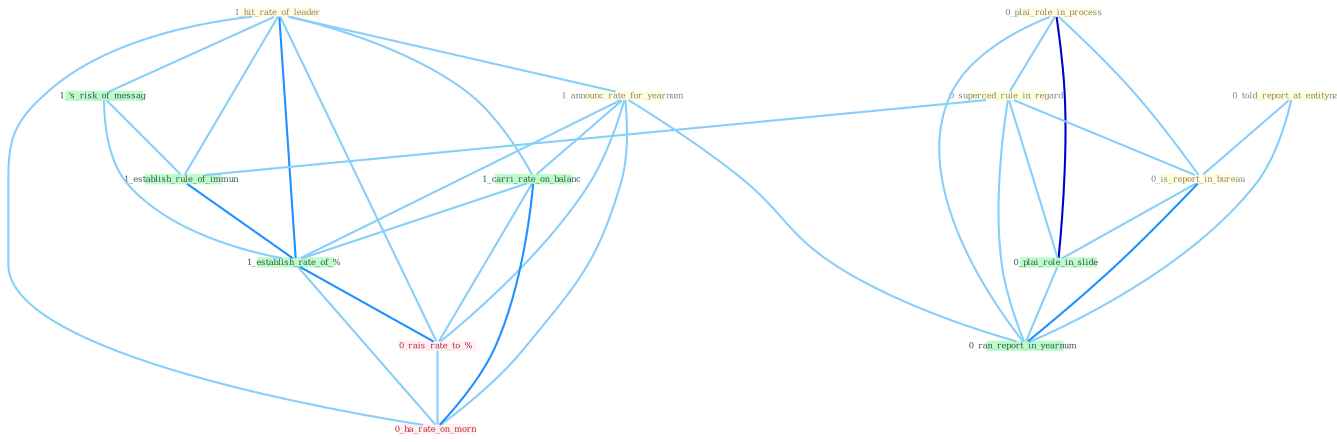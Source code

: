 Graph G{ 
    node
    [shape=polygon,style=filled,width=.5,height=.06,color="#BDFCC9",fixedsize=true,fontsize=4,
    fontcolor="#2f4f4f"];
    {node
    [color="#ffffe0", fontcolor="#8b7d6b"] "1_hit_rate_of_leader " "0_plai_role_in_process " "0_superced_rule_in_regard " "1_announc_rate_for_yearnum " "0_told_report_at_entitynam " "0_is_report_in_bureau "}
{node [color="#fff0f5", fontcolor="#b22222"] "0_rais_rate_to_% " "0_ha_rate_on_morn "}
edge [color="#B0E2FF"];

	"1_hit_rate_of_leader " -- "1_announc_rate_for_yearnum " [w="1", color="#87cefa" ];
	"1_hit_rate_of_leader " -- "1_carri_rate_on_balanc " [w="1", color="#87cefa" ];
	"1_hit_rate_of_leader " -- "1_'s_risk_of_messag " [w="1", color="#87cefa" ];
	"1_hit_rate_of_leader " -- "1_establish_rule_of_immun " [w="1", color="#87cefa" ];
	"1_hit_rate_of_leader " -- "1_establish_rate_of_% " [w="2", color="#1e90ff" , len=0.8];
	"1_hit_rate_of_leader " -- "0_rais_rate_to_% " [w="1", color="#87cefa" ];
	"1_hit_rate_of_leader " -- "0_ha_rate_on_morn " [w="1", color="#87cefa" ];
	"0_plai_role_in_process " -- "0_superced_rule_in_regard " [w="1", color="#87cefa" ];
	"0_plai_role_in_process " -- "0_is_report_in_bureau " [w="1", color="#87cefa" ];
	"0_plai_role_in_process " -- "0_plai_role_in_slide " [w="3", color="#0000cd" , len=0.6];
	"0_plai_role_in_process " -- "0_ran_report_in_yearnum " [w="1", color="#87cefa" ];
	"0_superced_rule_in_regard " -- "0_is_report_in_bureau " [w="1", color="#87cefa" ];
	"0_superced_rule_in_regard " -- "0_plai_role_in_slide " [w="1", color="#87cefa" ];
	"0_superced_rule_in_regard " -- "0_ran_report_in_yearnum " [w="1", color="#87cefa" ];
	"0_superced_rule_in_regard " -- "1_establish_rule_of_immun " [w="1", color="#87cefa" ];
	"1_announc_rate_for_yearnum " -- "1_carri_rate_on_balanc " [w="1", color="#87cefa" ];
	"1_announc_rate_for_yearnum " -- "0_ran_report_in_yearnum " [w="1", color="#87cefa" ];
	"1_announc_rate_for_yearnum " -- "1_establish_rate_of_% " [w="1", color="#87cefa" ];
	"1_announc_rate_for_yearnum " -- "0_rais_rate_to_% " [w="1", color="#87cefa" ];
	"1_announc_rate_for_yearnum " -- "0_ha_rate_on_morn " [w="1", color="#87cefa" ];
	"0_told_report_at_entitynam " -- "0_is_report_in_bureau " [w="1", color="#87cefa" ];
	"0_told_report_at_entitynam " -- "0_ran_report_in_yearnum " [w="1", color="#87cefa" ];
	"0_is_report_in_bureau " -- "0_plai_role_in_slide " [w="1", color="#87cefa" ];
	"0_is_report_in_bureau " -- "0_ran_report_in_yearnum " [w="2", color="#1e90ff" , len=0.8];
	"0_plai_role_in_slide " -- "0_ran_report_in_yearnum " [w="1", color="#87cefa" ];
	"1_carri_rate_on_balanc " -- "1_establish_rate_of_% " [w="1", color="#87cefa" ];
	"1_carri_rate_on_balanc " -- "0_rais_rate_to_% " [w="1", color="#87cefa" ];
	"1_carri_rate_on_balanc " -- "0_ha_rate_on_morn " [w="2", color="#1e90ff" , len=0.8];
	"1_'s_risk_of_messag " -- "1_establish_rule_of_immun " [w="1", color="#87cefa" ];
	"1_'s_risk_of_messag " -- "1_establish_rate_of_% " [w="1", color="#87cefa" ];
	"1_establish_rule_of_immun " -- "1_establish_rate_of_% " [w="2", color="#1e90ff" , len=0.8];
	"1_establish_rate_of_% " -- "0_rais_rate_to_% " [w="2", color="#1e90ff" , len=0.8];
	"1_establish_rate_of_% " -- "0_ha_rate_on_morn " [w="1", color="#87cefa" ];
	"0_rais_rate_to_% " -- "0_ha_rate_on_morn " [w="1", color="#87cefa" ];
}